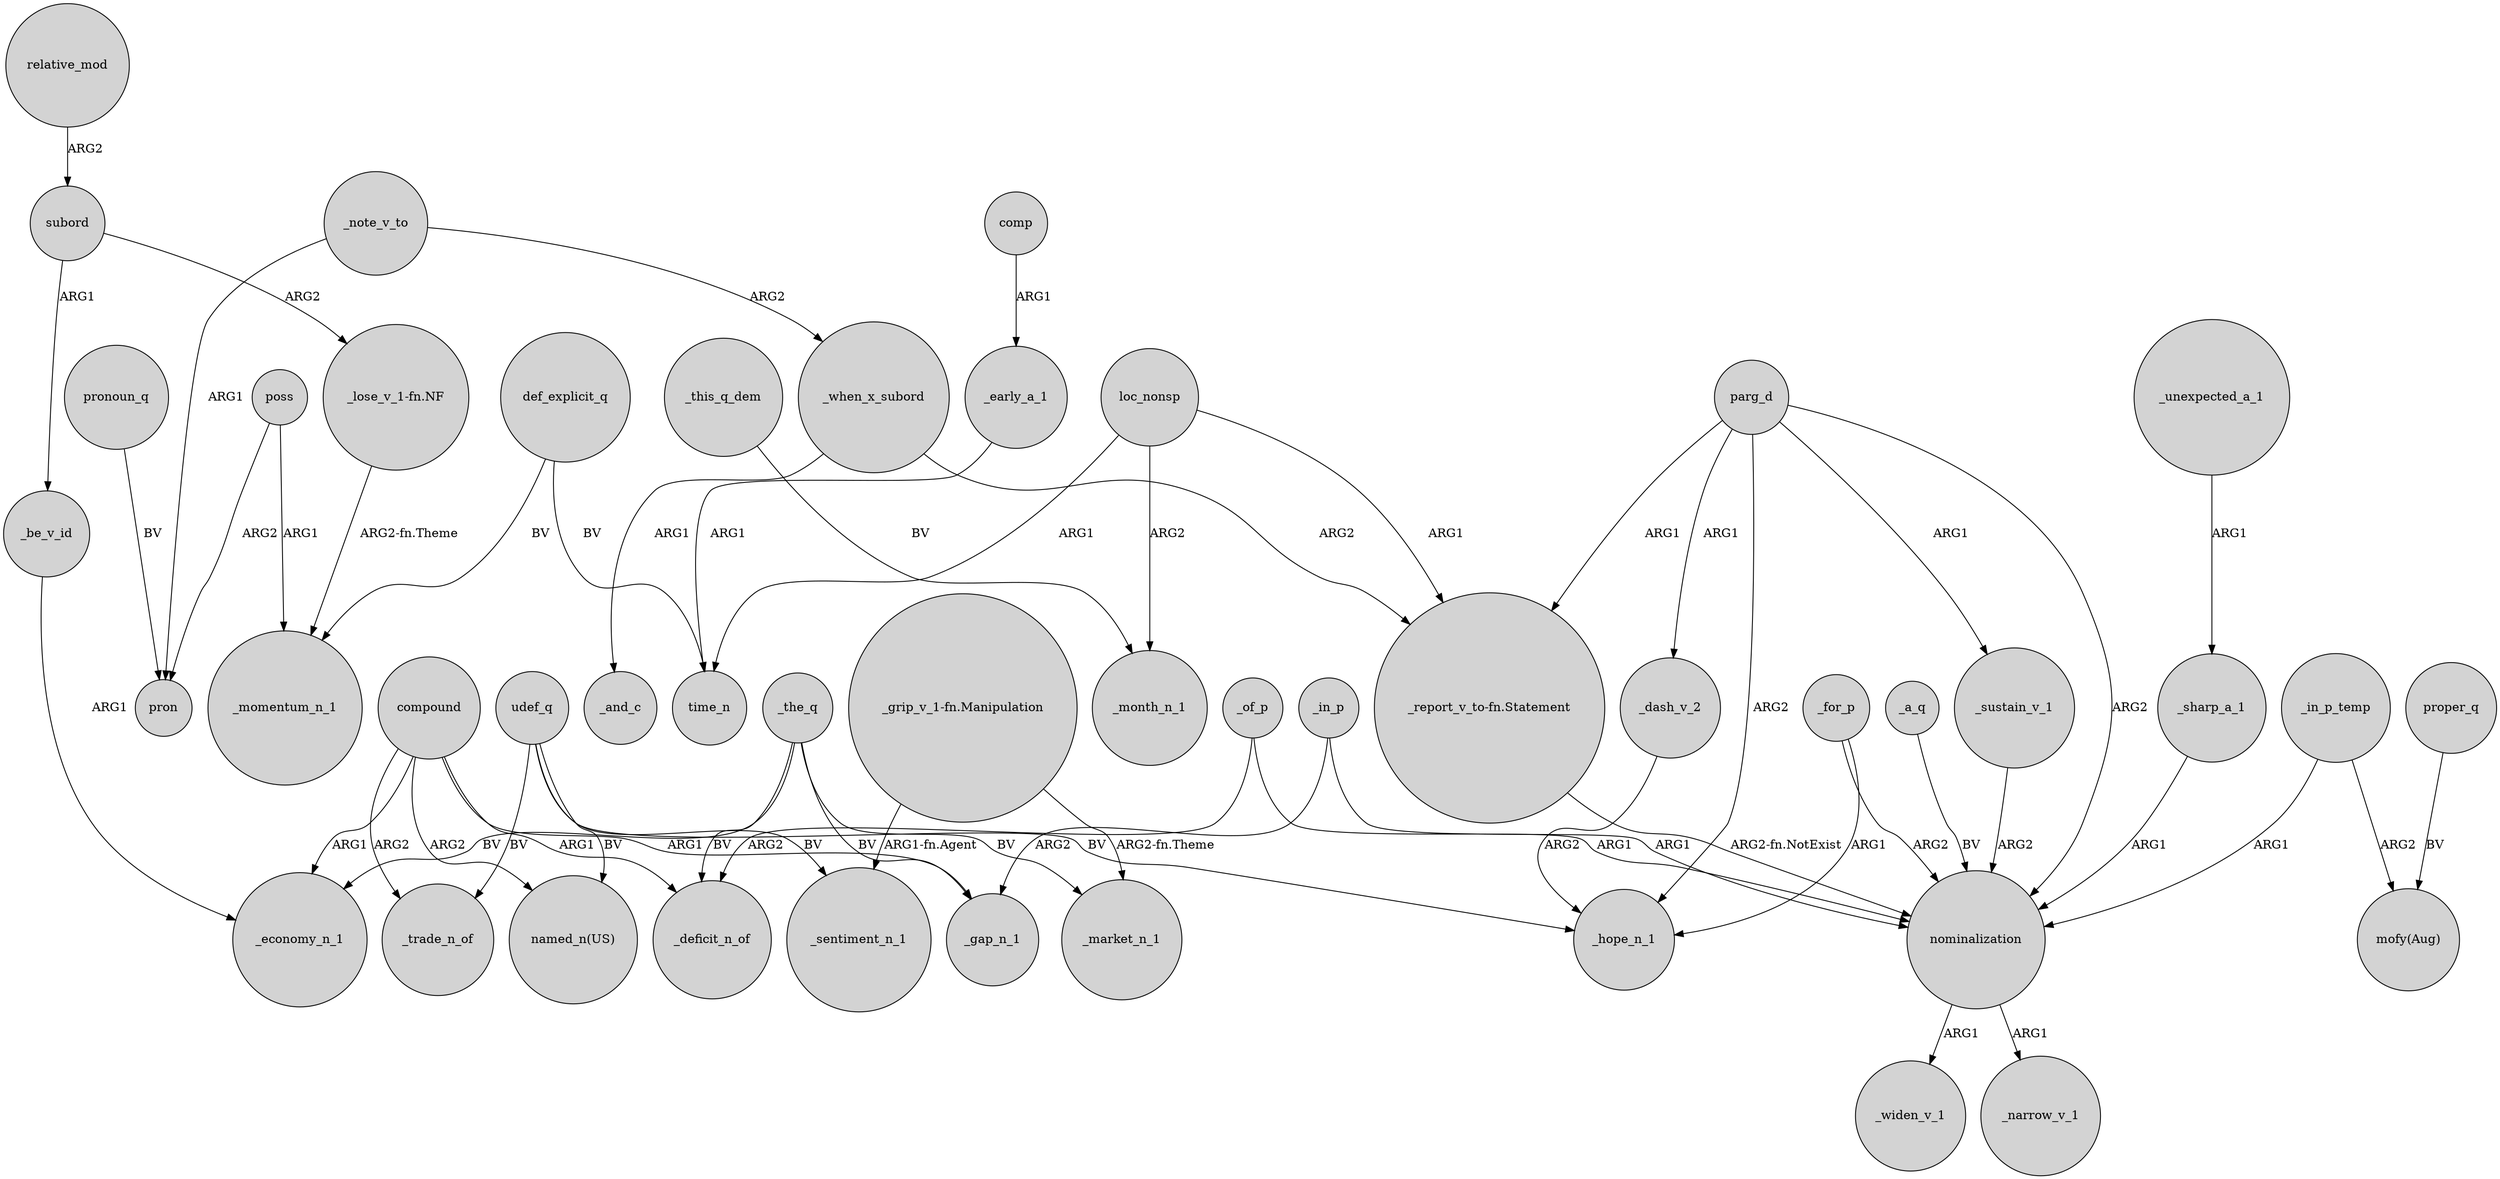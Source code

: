 digraph {
	node [shape=circle style=filled]
	_sharp_a_1 -> nominalization [label=ARG1]
	udef_q -> _trade_n_of [label=BV]
	parg_d -> _sustain_v_1 [label=ARG1]
	subord -> _be_v_id [label=ARG1]
	nominalization -> _widen_v_1 [label=ARG1]
	udef_q -> "named_n(US)" [label=BV]
	_of_p -> _deficit_n_of [label=ARG2]
	_in_p -> _gap_n_1 [label=ARG2]
	poss -> pron [label=ARG2]
	def_explicit_q -> time_n [label=BV]
	relative_mod -> subord [label=ARG2]
	_the_q -> _gap_n_1 [label=BV]
	_sustain_v_1 -> nominalization [label=ARG2]
	_this_q_dem -> _month_n_1 [label=BV]
	_for_p -> nominalization [label=ARG2]
	_note_v_to -> pron [label=ARG1]
	_the_q -> _economy_n_1 [label=BV]
	_note_v_to -> _when_x_subord [label=ARG2]
	_a_q -> nominalization [label=BV]
	loc_nonsp -> "_report_v_to-fn.Statement" [label=ARG1]
	loc_nonsp -> time_n [label=ARG1]
	parg_d -> _hope_n_1 [label=ARG2]
	_of_p -> nominalization [label=ARG1]
	poss -> _momentum_n_1 [label=ARG1]
	compound -> "named_n(US)" [label=ARG2]
	_unexpected_a_1 -> _sharp_a_1 [label=ARG1]
	pronoun_q -> pron [label=BV]
	"_report_v_to-fn.Statement" -> nominalization [label="ARG2-fn.NotExist"]
	_dash_v_2 -> _hope_n_1 [label=ARG2]
	_be_v_id -> _economy_n_1 [label=ARG1]
	_in_p_temp -> "mofy(Aug)" [label=ARG2]
	_when_x_subord -> "_report_v_to-fn.Statement" [label=ARG2]
	_when_x_subord -> _and_c [label=ARG1]
	parg_d -> nominalization [label=ARG2]
	compound -> _trade_n_of [label=ARG2]
	proper_q -> "mofy(Aug)" [label=BV]
	_in_p -> nominalization [label=ARG1]
	compound -> _deficit_n_of [label=ARG1]
	parg_d -> "_report_v_to-fn.Statement" [label=ARG1]
	nominalization -> _narrow_v_1 [label=ARG1]
	_in_p_temp -> nominalization [label=ARG1]
	"_grip_v_1-fn.Manipulation" -> _sentiment_n_1 [label="ARG1-fn.Agent"]
	_early_a_1 -> time_n [label=ARG1]
	compound -> _gap_n_1 [label=ARG1]
	_for_p -> _hope_n_1 [label=ARG1]
	compound -> _economy_n_1 [label=ARG1]
	_the_q -> _deficit_n_of [label=BV]
	subord -> "_lose_v_1-fn.NF" [label=ARG2]
	loc_nonsp -> _month_n_1 [label=ARG2]
	_the_q -> _market_n_1 [label=BV]
	parg_d -> _dash_v_2 [label=ARG1]
	comp -> _early_a_1 [label=ARG1]
	udef_q -> _sentiment_n_1 [label=BV]
	"_grip_v_1-fn.Manipulation" -> _market_n_1 [label="ARG2-fn.Theme"]
	udef_q -> _hope_n_1 [label=BV]
	def_explicit_q -> _momentum_n_1 [label=BV]
	"_lose_v_1-fn.NF" -> _momentum_n_1 [label="ARG2-fn.Theme"]
}
